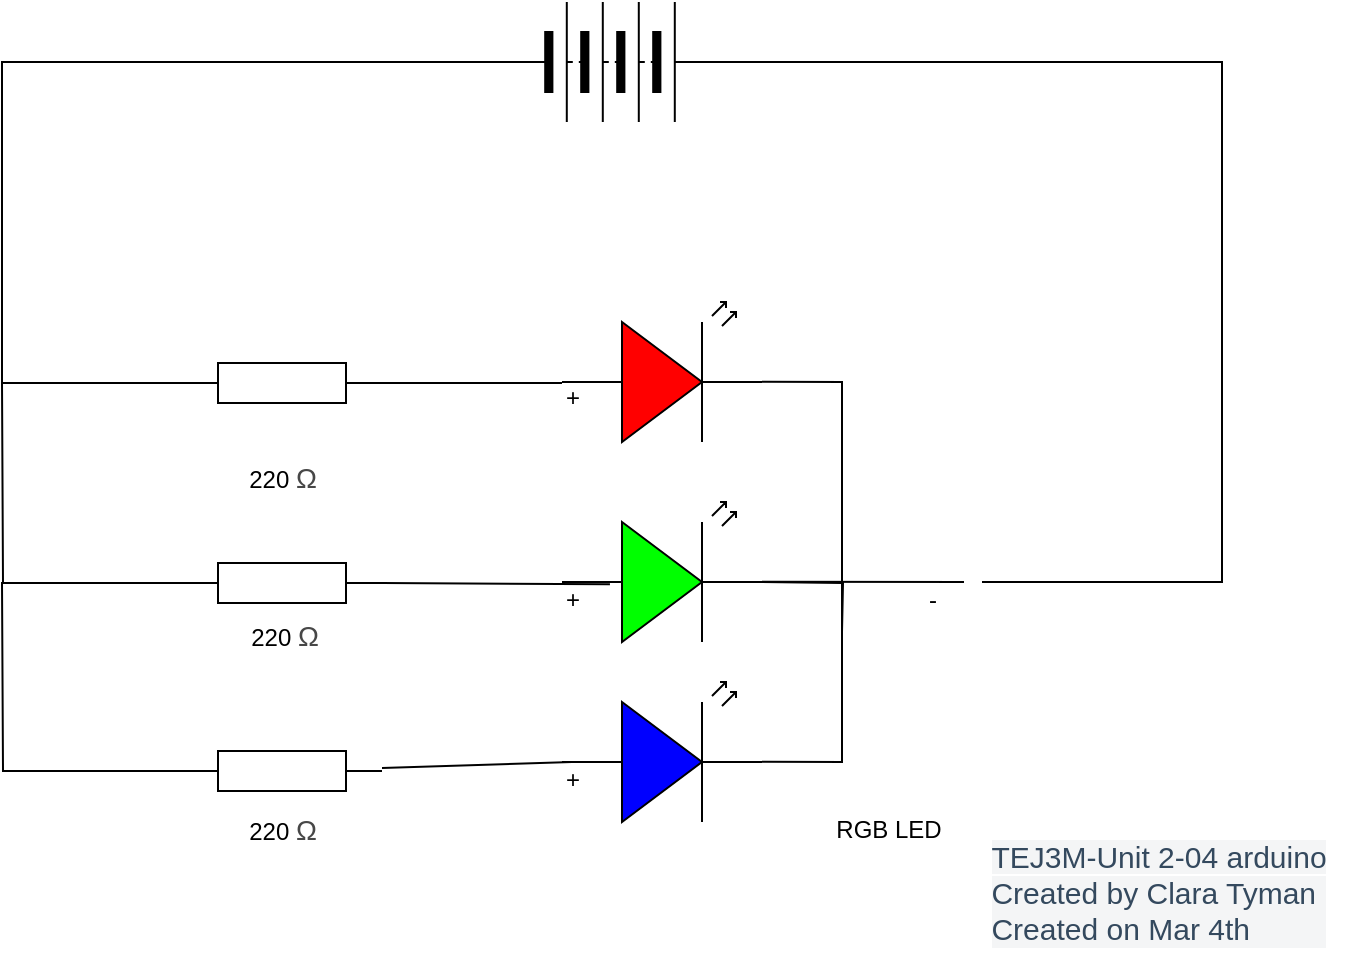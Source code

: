 <mxfile>
    <diagram id="5XI8Iw8PXfeY83NN8p8s" name="Page-1">
        <mxGraphModel dx="766" dy="613" grid="1" gridSize="10" guides="1" tooltips="1" connect="1" arrows="1" fold="1" page="1" pageScale="1" pageWidth="827" pageHeight="1169" math="0" shadow="0">
            <root>
                <mxCell id="0"/>
                <mxCell id="1" parent="0"/>
                <mxCell id="41" value="" style="group" parent="1" vertex="1" connectable="0">
                    <mxGeometry x="330" y="180" width="213" height="279" as="geometry"/>
                </mxCell>
                <mxCell id="25" value="RGB LED" style="text;html=1;align=center;verticalAlign=middle;resizable=0;points=[];autosize=1;strokeColor=none;fillColor=none;" parent="41" vertex="1">
                    <mxGeometry x="133" y="249" width="80" height="30" as="geometry"/>
                </mxCell>
                <mxCell id="3" style="edgeStyle=none;rounded=0;html=1;endArrow=none;endFill=0;movable=1;resizable=1;rotatable=1;deletable=1;editable=1;connectable=1;entryX=1;entryY=0.57;entryDx=0;entryDy=0;entryPerimeter=0;" parent="41" target="4" edge="1">
                    <mxGeometry relative="1" as="geometry">
                        <mxPoint x="200" y="140" as="targetPoint"/>
                        <mxPoint x="211" y="140" as="sourcePoint"/>
                    </mxGeometry>
                </mxCell>
                <mxCell id="49" style="edgeStyle=orthogonalEdgeStyle;shape=connector;rounded=0;html=1;strokeColor=default;align=center;verticalAlign=middle;fontFamily=Helvetica;fontSize=11;fontColor=default;labelBackgroundColor=default;endArrow=none;endFill=0;" edge="1" parent="41">
                    <mxGeometry relative="1" as="geometry">
                        <mxPoint x="150" y="165" as="targetPoint"/>
                        <mxPoint x="110" y="140" as="sourcePoint"/>
                    </mxGeometry>
                </mxCell>
                <mxCell id="4" value="" style="verticalLabelPosition=bottom;shadow=0;dashed=0;align=center;html=1;verticalAlign=top;shape=mxgraph.electrical.opto_electronics.led_2;pointerEvents=1;fillColor=#00FF00;movable=1;resizable=1;rotatable=1;deletable=1;editable=1;connectable=1;points=[[0,0.57,0,0,0],[1,0.56,0,0,0]];" parent="41" vertex="1">
                    <mxGeometry x="10" y="100" width="100" height="70" as="geometry"/>
                </mxCell>
                <mxCell id="5" style="edgeStyle=none;rounded=0;html=1;exitX=1;exitY=0.57;exitDx=0;exitDy=0;exitPerimeter=0;endArrow=none;endFill=0;movable=1;resizable=1;rotatable=1;deletable=1;editable=1;connectable=1;" parent="41" source="6" edge="1">
                    <mxGeometry relative="1" as="geometry">
                        <mxPoint x="150" y="140" as="targetPoint"/>
                        <Array as="points">
                            <mxPoint x="150" y="230"/>
                        </Array>
                    </mxGeometry>
                </mxCell>
                <mxCell id="6" value="" style="verticalLabelPosition=bottom;shadow=0;dashed=0;align=center;html=1;verticalAlign=top;shape=mxgraph.electrical.opto_electronics.led_2;pointerEvents=1;fillColor=#0000ff;movable=1;resizable=1;rotatable=1;deletable=1;editable=1;connectable=1;" parent="41" vertex="1">
                    <mxGeometry x="10" y="190" width="100" height="70" as="geometry"/>
                </mxCell>
                <mxCell id="7" style="edgeStyle=none;html=1;exitX=1;exitY=0.57;exitDx=0;exitDy=0;exitPerimeter=0;endArrow=none;endFill=0;rounded=0;movable=1;resizable=1;rotatable=1;deletable=1;editable=1;connectable=1;" parent="41" source="8" edge="1">
                    <mxGeometry relative="1" as="geometry">
                        <mxPoint x="150" y="140" as="targetPoint"/>
                        <Array as="points">
                            <mxPoint x="150" y="40"/>
                        </Array>
                    </mxGeometry>
                </mxCell>
                <mxCell id="8" value="" style="verticalLabelPosition=bottom;shadow=0;dashed=0;align=center;html=1;verticalAlign=top;shape=mxgraph.electrical.opto_electronics.led_2;pointerEvents=1;fillColor=#FF0000;movable=1;resizable=1;rotatable=1;deletable=1;editable=1;connectable=1;" parent="41" vertex="1">
                    <mxGeometry x="10" width="100" height="70" as="geometry"/>
                </mxCell>
                <mxCell id="34" value="+" style="text;html=1;align=center;verticalAlign=middle;resizable=0;points=[];autosize=1;strokeColor=none;fillColor=none;" parent="41" vertex="1">
                    <mxGeometry y="33" width="30" height="30" as="geometry"/>
                </mxCell>
                <mxCell id="36" value="+" style="text;html=1;align=center;verticalAlign=middle;resizable=0;points=[];autosize=1;strokeColor=none;fillColor=none;" parent="41" vertex="1">
                    <mxGeometry y="134" width="30" height="30" as="geometry"/>
                </mxCell>
                <mxCell id="38" value="+" style="text;html=1;align=center;verticalAlign=middle;resizable=0;points=[];autosize=1;strokeColor=none;fillColor=none;" parent="41" vertex="1">
                    <mxGeometry y="224" width="30" height="30" as="geometry"/>
                </mxCell>
                <mxCell id="39" value="-" style="text;html=1;align=center;verticalAlign=middle;resizable=0;points=[];autosize=1;strokeColor=none;fillColor=none;" parent="41" vertex="1">
                    <mxGeometry x="180" y="134" width="30" height="30" as="geometry"/>
                </mxCell>
                <mxCell id="42" value="" style="pointerEvents=1;verticalLabelPosition=bottom;shadow=0;dashed=0;align=center;html=1;verticalAlign=top;shape=mxgraph.electrical.resistors.resistor_1;" vertex="1" parent="1">
                    <mxGeometry x="150" y="210.5" width="100" height="20" as="geometry"/>
                </mxCell>
                <mxCell id="57" style="edgeStyle=orthogonalEdgeStyle;shape=connector;rounded=0;html=1;strokeColor=default;align=center;verticalAlign=middle;fontFamily=Helvetica;fontSize=11;fontColor=default;labelBackgroundColor=default;endArrow=none;endFill=0;" edge="1" parent="1" source="43">
                    <mxGeometry relative="1" as="geometry">
                        <mxPoint x="60" y="220" as="targetPoint"/>
                    </mxGeometry>
                </mxCell>
                <mxCell id="43" value="" style="pointerEvents=1;verticalLabelPosition=bottom;shadow=0;dashed=0;align=center;html=1;verticalAlign=top;shape=mxgraph.electrical.resistors.resistor_1;" vertex="1" parent="1">
                    <mxGeometry x="150" y="310.5" width="100" height="20" as="geometry"/>
                </mxCell>
                <mxCell id="58" style="edgeStyle=orthogonalEdgeStyle;shape=connector;rounded=0;html=1;strokeColor=default;align=center;verticalAlign=middle;fontFamily=Helvetica;fontSize=11;fontColor=default;labelBackgroundColor=default;endArrow=none;endFill=0;" edge="1" parent="1" source="44">
                    <mxGeometry relative="1" as="geometry">
                        <mxPoint x="60" y="320" as="targetPoint"/>
                    </mxGeometry>
                </mxCell>
                <mxCell id="44" value="" style="pointerEvents=1;verticalLabelPosition=bottom;shadow=0;dashed=0;align=center;html=1;verticalAlign=top;shape=mxgraph.electrical.resistors.resistor_1;" vertex="1" parent="1">
                    <mxGeometry x="150" y="404.5" width="100" height="20" as="geometry"/>
                </mxCell>
                <mxCell id="45" value="220&amp;nbsp;&lt;span style=&quot;color: rgb(71, 71, 71); font-family: Arial, sans-serif; font-size: 14px; text-align: left; text-wrap-mode: wrap; background-color: rgb(255, 255, 255);&quot;&gt;Ω&lt;/span&gt;" style="text;html=1;align=center;verticalAlign=middle;resizable=0;points=[];autosize=1;strokeColor=none;fillColor=none;" vertex="1" parent="1">
                    <mxGeometry x="170" y="252.5" width="60" height="30" as="geometry"/>
                </mxCell>
                <mxCell id="46" value="220&amp;nbsp;&lt;span style=&quot;color: rgb(71, 71, 71); font-family: Arial, sans-serif; font-size: 14px; text-align: left; text-wrap-mode: wrap; background-color: rgb(255, 255, 255);&quot;&gt;Ω&lt;/span&gt;" style="text;html=1;align=center;verticalAlign=middle;resizable=0;points=[];autosize=1;strokeColor=none;fillColor=none;" vertex="1" parent="1">
                    <mxGeometry x="171" y="331.5" width="60" height="30" as="geometry"/>
                </mxCell>
                <mxCell id="47" value="220&amp;nbsp;&lt;span style=&quot;color: rgb(71, 71, 71); font-family: Arial, sans-serif; font-size: 14px; text-align: left; text-wrap-mode: wrap; background-color: rgb(255, 255, 255);&quot;&gt;Ω&lt;/span&gt;" style="text;html=1;align=center;verticalAlign=middle;resizable=0;points=[];autosize=1;strokeColor=none;fillColor=none;" vertex="1" parent="1">
                    <mxGeometry x="170" y="428.5" width="60" height="30" as="geometry"/>
                </mxCell>
                <mxCell id="48" style="html=1;entryX=0.5;entryY=0.2;entryDx=0;entryDy=0;entryPerimeter=0;endArrow=none;endFill=0;rounded=0;" edge="1" parent="1" source="44" target="38">
                    <mxGeometry relative="1" as="geometry"/>
                </mxCell>
                <mxCell id="52" style="shape=connector;rounded=0;html=1;exitX=1;exitY=0.5;exitDx=0;exitDy=0;exitPerimeter=0;entryX=1.132;entryY=0.236;entryDx=0;entryDy=0;entryPerimeter=0;strokeColor=default;align=center;verticalAlign=middle;fontFamily=Helvetica;fontSize=11;fontColor=default;labelBackgroundColor=default;endArrow=none;endFill=0;" edge="1" parent="1" source="43" target="36">
                    <mxGeometry relative="1" as="geometry"/>
                </mxCell>
                <mxCell id="53" style="shape=connector;rounded=0;html=1;strokeColor=default;align=center;verticalAlign=middle;fontFamily=Helvetica;fontSize=11;fontColor=default;labelBackgroundColor=default;endArrow=none;endFill=0;" edge="1" parent="1" source="42">
                    <mxGeometry relative="1" as="geometry">
                        <mxPoint x="340" y="220.5" as="targetPoint"/>
                    </mxGeometry>
                </mxCell>
                <mxCell id="54" value="" style="pointerEvents=1;verticalLabelPosition=bottom;shadow=0;dashed=0;align=center;html=1;verticalAlign=top;shape=mxgraph.electrical.miscellaneous.batteryStack;fontFamily=Helvetica;fontSize=11;fontColor=default;labelBackgroundColor=default;" vertex="1" parent="1">
                    <mxGeometry x="314" y="30" width="100" height="60" as="geometry"/>
                </mxCell>
                <mxCell id="55" style="edgeStyle=orthogonalEdgeStyle;shape=connector;rounded=0;html=1;entryX=1;entryY=0.5;entryDx=0;entryDy=0;strokeColor=default;align=center;verticalAlign=middle;fontFamily=Helvetica;fontSize=11;fontColor=default;labelBackgroundColor=default;endArrow=none;endFill=0;" edge="1" parent="1" target="54">
                    <mxGeometry relative="1" as="geometry">
                        <mxPoint x="550" y="320" as="sourcePoint"/>
                        <Array as="points">
                            <mxPoint x="670" y="320"/>
                            <mxPoint x="670" y="60"/>
                        </Array>
                    </mxGeometry>
                </mxCell>
                <mxCell id="56" style="edgeStyle=orthogonalEdgeStyle;shape=connector;rounded=0;html=1;entryX=0;entryY=0.5;entryDx=0;entryDy=0;entryPerimeter=0;strokeColor=default;align=center;verticalAlign=middle;fontFamily=Helvetica;fontSize=11;fontColor=default;labelBackgroundColor=default;endArrow=none;endFill=0;" edge="1" parent="1" source="54" target="42">
                    <mxGeometry relative="1" as="geometry">
                        <Array as="points">
                            <mxPoint x="60" y="60"/>
                            <mxPoint x="60" y="221"/>
                        </Array>
                    </mxGeometry>
                </mxCell>
                <mxCell id="59" value="&lt;span style=&quot;color: rgb(52, 73, 94); font-family: ArtifaktElement-Medium, sans-serif; font-size: 15px; text-align: left; text-wrap-mode: wrap; background-color: rgb(244, 245, 246);&quot;&gt;TEJ3M-Unit 2-04 arduino&lt;/span&gt;&lt;div style=&quot;-webkit-tap-highlight-color: rgba(0, 0, 0, 0); box-sizing: border-box; color: rgb(52, 73, 94); font-family: ArtifaktElement-Medium, sans-serif; font-size: 15px; text-align: left; text-wrap-mode: wrap; background-color: rgb(244, 245, 246);&quot;&gt;Created by Clara Tyman&lt;/div&gt;&lt;div style=&quot;-webkit-tap-highlight-color: rgba(0, 0, 0, 0); box-sizing: border-box; color: rgb(52, 73, 94); font-family: ArtifaktElement-Medium, sans-serif; font-size: 15px; text-align: left; text-wrap-mode: wrap; background-color: rgb(244, 245, 246);&quot;&gt;Created on Mar 4th&lt;/div&gt;" style="text;html=1;align=center;verticalAlign=middle;resizable=0;points=[];autosize=1;strokeColor=none;fillColor=none;fontFamily=Helvetica;fontSize=11;fontColor=default;labelBackgroundColor=default;" vertex="1" parent="1">
                    <mxGeometry x="543" y="440" width="190" height="70" as="geometry"/>
                </mxCell>
            </root>
        </mxGraphModel>
    </diagram>
</mxfile>
